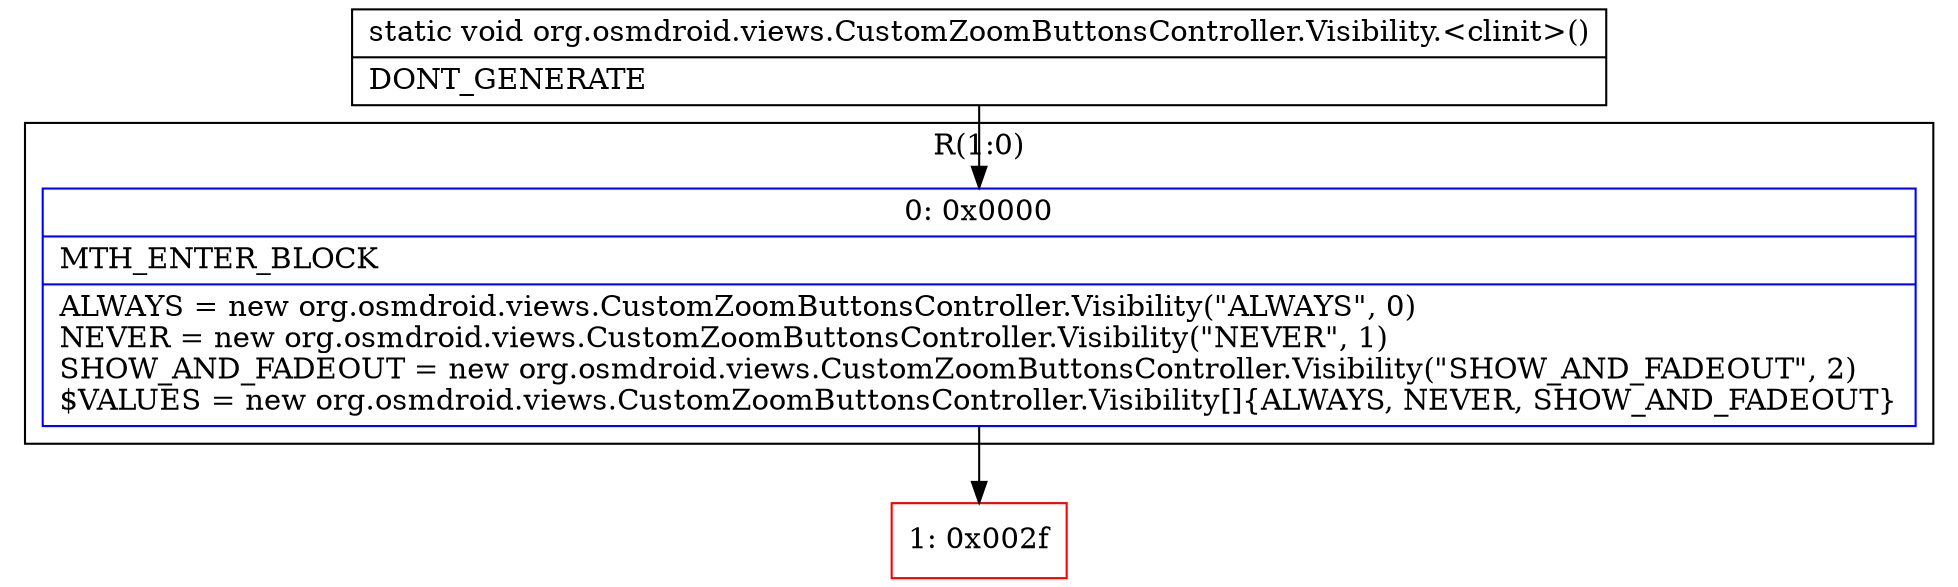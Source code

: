 digraph "CFG fororg.osmdroid.views.CustomZoomButtonsController.Visibility.\<clinit\>()V" {
subgraph cluster_Region_1163852725 {
label = "R(1:0)";
node [shape=record,color=blue];
Node_0 [shape=record,label="{0\:\ 0x0000|MTH_ENTER_BLOCK\l|ALWAYS = new org.osmdroid.views.CustomZoomButtonsController.Visibility(\"ALWAYS\", 0)\lNEVER = new org.osmdroid.views.CustomZoomButtonsController.Visibility(\"NEVER\", 1)\lSHOW_AND_FADEOUT = new org.osmdroid.views.CustomZoomButtonsController.Visibility(\"SHOW_AND_FADEOUT\", 2)\l$VALUES = new org.osmdroid.views.CustomZoomButtonsController.Visibility[]\{ALWAYS, NEVER, SHOW_AND_FADEOUT\}\l}"];
}
Node_1 [shape=record,color=red,label="{1\:\ 0x002f}"];
MethodNode[shape=record,label="{static void org.osmdroid.views.CustomZoomButtonsController.Visibility.\<clinit\>()  | DONT_GENERATE\l}"];
MethodNode -> Node_0;
Node_0 -> Node_1;
}


